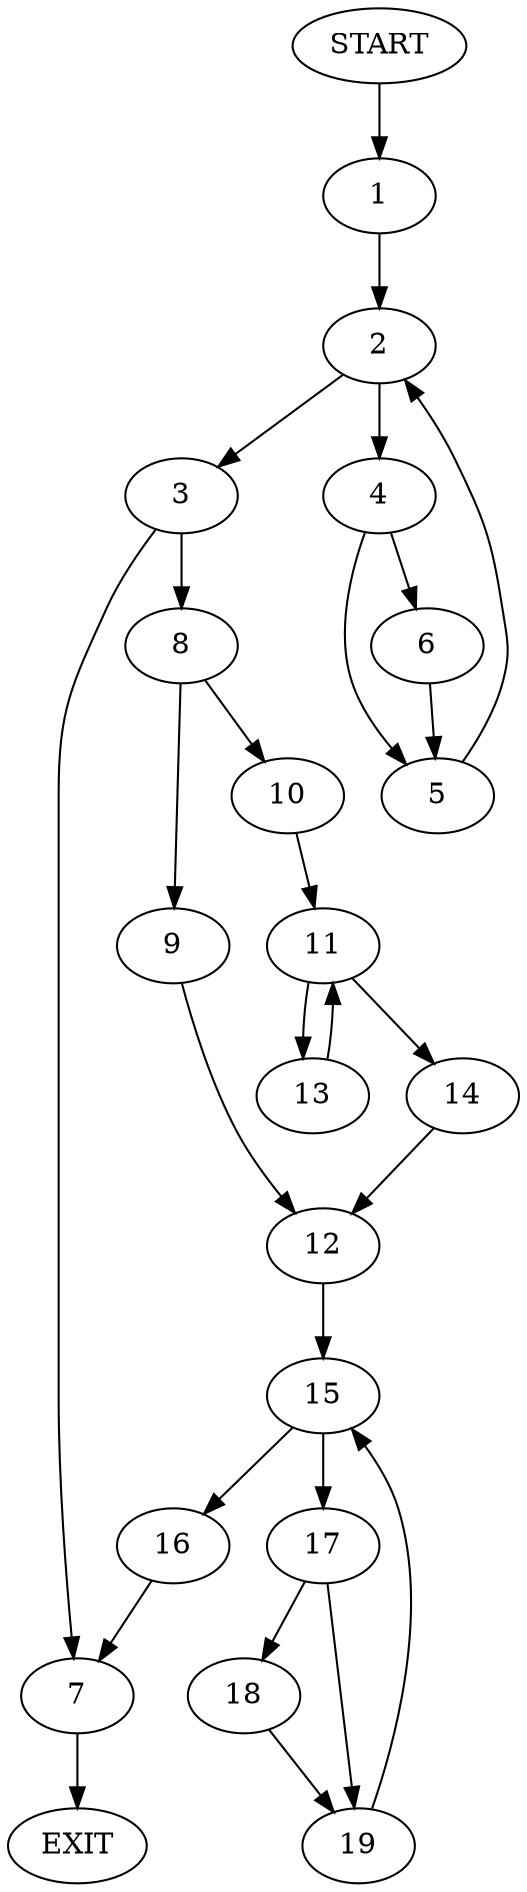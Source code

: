 digraph {
0 [label="START"]
20 [label="EXIT"]
0 -> 1
1 -> 2
2 -> 3
2 -> 4
4 -> 5
4 -> 6
3 -> 7
3 -> 8
6 -> 5
5 -> 2
7 -> 20
8 -> 9
8 -> 10
10 -> 11
9 -> 12
11 -> 13
11 -> 14
13 -> 11
14 -> 12
12 -> 15
15 -> 16
15 -> 17
17 -> 18
17 -> 19
16 -> 7
19 -> 15
18 -> 19
}
